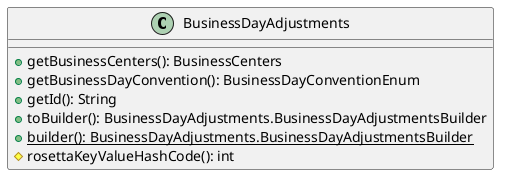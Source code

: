 @startuml

    class BusinessDayAdjustments [[BusinessDayAdjustments.html]] {
        +getBusinessCenters(): BusinessCenters
        +getBusinessDayConvention(): BusinessDayConventionEnum
        +getId(): String
        +toBuilder(): BusinessDayAdjustments.BusinessDayAdjustmentsBuilder
        {static} +builder(): BusinessDayAdjustments.BusinessDayAdjustmentsBuilder
        #rosettaKeyValueHashCode(): int
    }

@enduml
